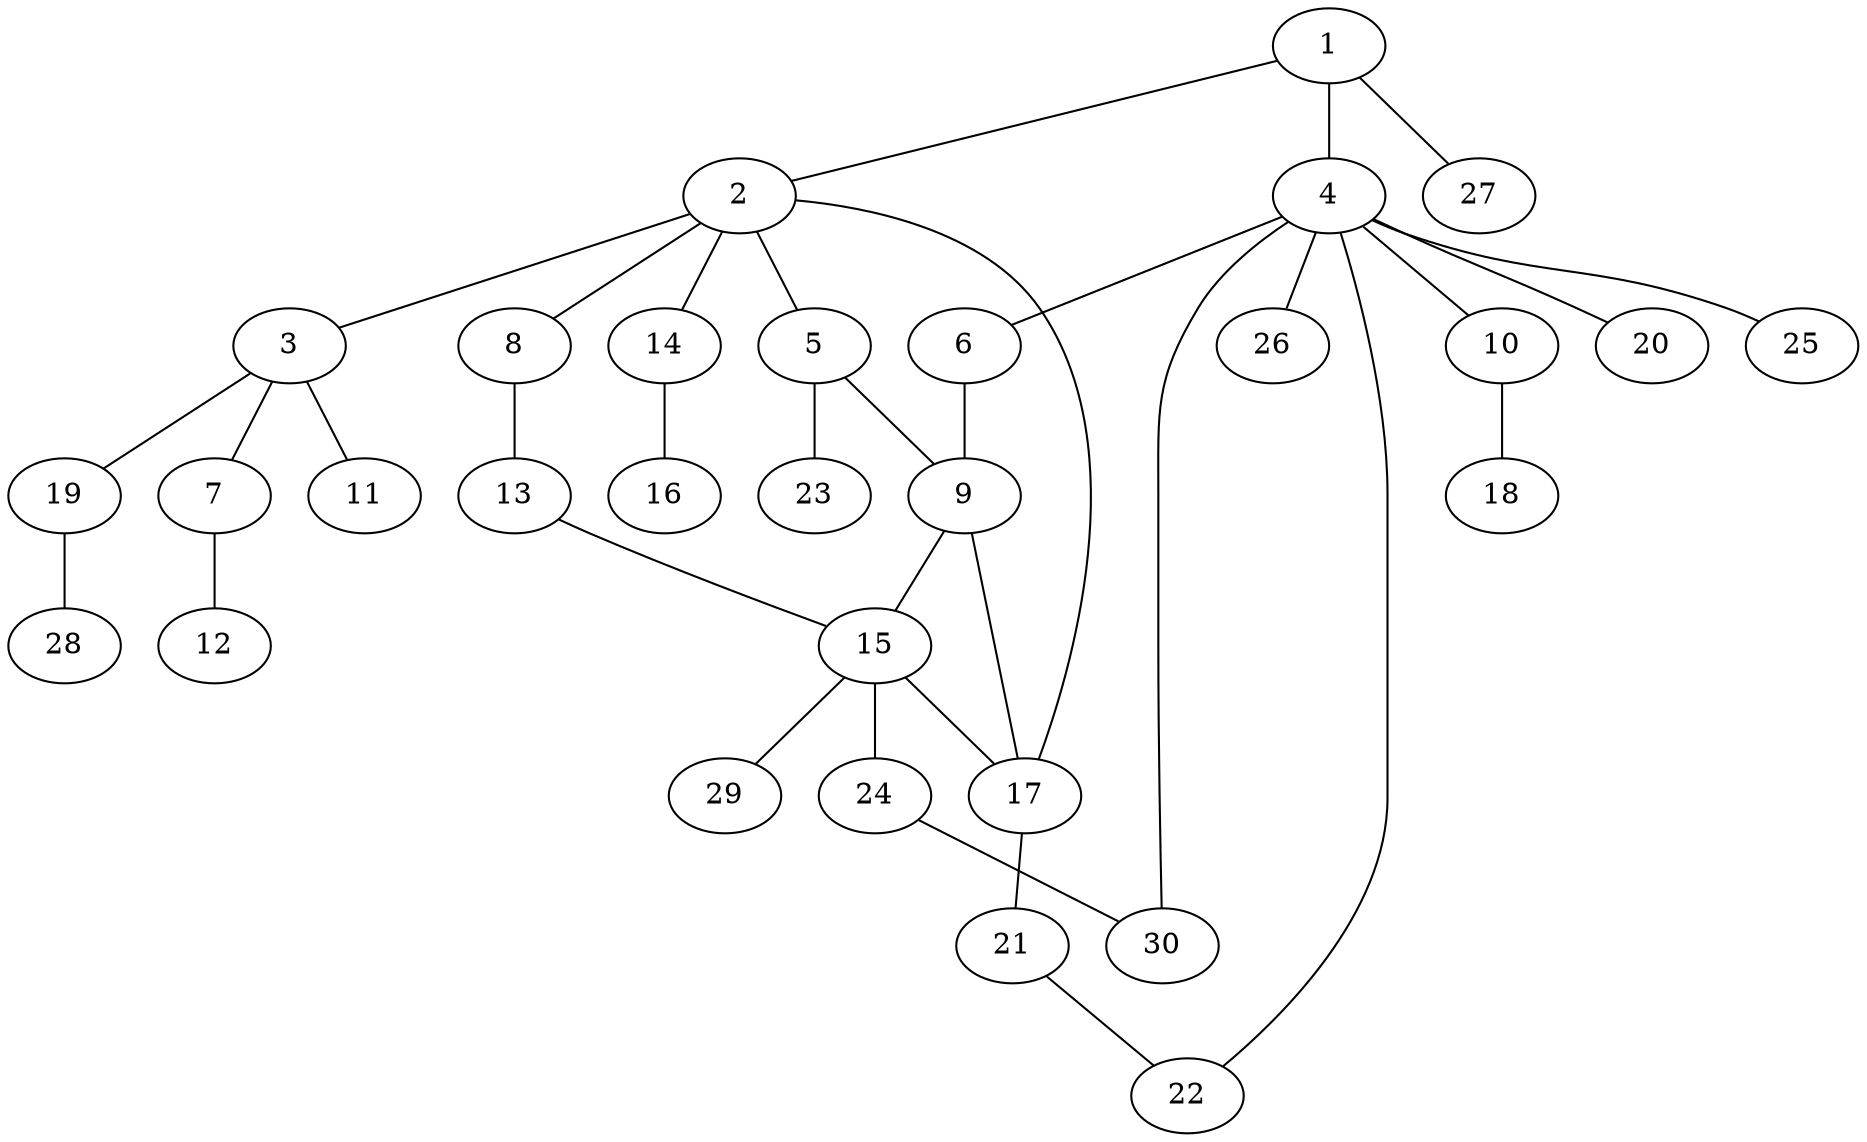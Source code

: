 graph graphname {1--2
1--4
1--27
2--3
2--5
2--8
2--14
2--17
3--7
3--11
3--19
4--6
4--10
4--20
4--22
4--25
4--26
4--30
5--9
5--23
6--9
7--12
8--13
9--15
9--17
10--18
13--15
14--16
15--17
15--24
15--29
17--21
19--28
21--22
24--30
}